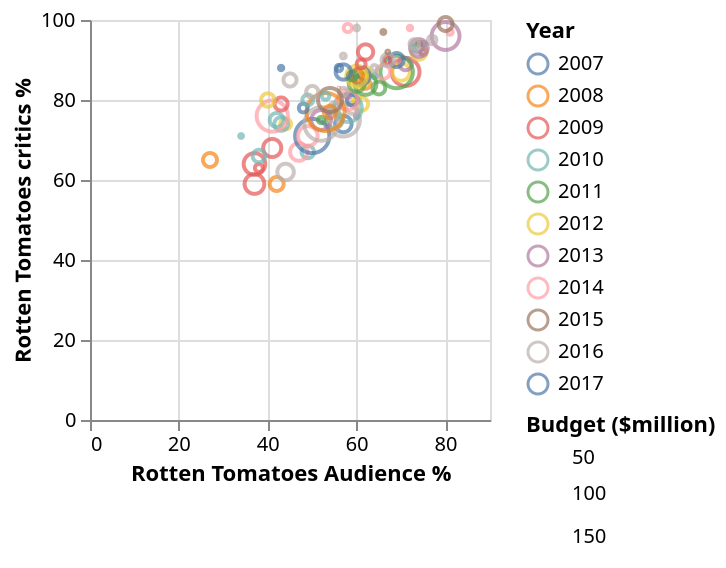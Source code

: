 {"$schema":"https://vega.github.io/schema/vega-lite/v2.json","description":"A scatterplot showing correlation between critics and audience on rotten tomatoes","data":{"values":[{"Film":"Kill Your Darlings","Rotten Tomatoes critics %":"76","Rotten Tomatoes Audience %":"60","% gap":"16","Budget ($million)":"2","Year":"2013","Genre":"Biography, Drama, Thriller, Romance"},{"Film":"Boyhood","Rotten Tomatoes critics %":"97","Rotten Tomatoes Audience %":"81","% gap":"16","Budget ($million)":"4","Year":"2014","Genre":"drama"},{"Film":"Cloudy w/ Chance of Meatballs ","Rotten Tomatoes critics %":"87","Rotten Tomatoes Audience %":"71","% gap":"16","Budget ($million)":"100","Year":"2009","Genre":"animation, comedy, family"},{"Film":"Gravity","Rotten Tomatoes critics %":"96","Rotten Tomatoes Audience %":"80","% gap":"16","Budget ($million)":"100","Year":"2013","Genre":"Sci-Fi, Drama, Mystery, Thriller"},{"Film":"The Gift","Rotten Tomatoes critics %":"92","Rotten Tomatoes Audience %":"75","% gap":"17","Budget ($million)":"5","Year":"2015","Genre":"thriller"},{"Film":"W.","Rotten Tomatoes critics %":"59","Rotten Tomatoes Audience %":"42","% gap":"17","Budget ($million)":"25.1","Year":"2008","Genre":"biography, history"},{"Film":"Walk Hard","Rotten Tomatoes critics %":"74","Rotten Tomatoes Audience %":"57","% gap":"17","Budget ($million)":"35","Year":"2007","Genre":"comedy"},{"Film":"Frankenweenie","Rotten Tomatoes critics %":"87","Rotten Tomatoes Audience %":"70","% gap":"17","Budget ($million)":"39","Year":"2012","Genre":"animation, comedy, family"},{"Film":"Obvious Child","Rotten Tomatoes critics %":"90","Rotten Tomatoes Audience %":"72","% gap":"18","Budget ($million)":"1","Year":"2014","Genre":"comedy, romance"},{"Film":"Manchester by the Sea","Rotten Tomatoes critics %":"95","Rotten Tomatoes Audience %":"77","% gap":"18","Budget ($million)":"9","Year":"2016","Genre":"Drama"},{"Film":"Daybreakers\t","Rotten Tomatoes critics %":"67","Rotten Tomatoes Audience %":"49","% gap":"18","Budget ($million)":"20","Year":"2010","Genre":"action, horror"},{"Film":"The World's End","Rotten Tomatoes critics %":"89","Rotten Tomatoes Audience %":"71","% gap":"18","Budget ($million)":"20","Year":"2013","Genre":"Action, Sci-Fi, Comedy"},{"Film":"Tinker Tailor Soldier Spy","Rotten Tomatoes critics %":"83","Rotten Tomatoes Audience %":"65","% gap":"18","Budget ($million)":"21","Year":"2011","Genre":"mystery, thriller"},{"Film":"The Grey","Rotten Tomatoes critics %":"79","Rotten Tomatoes Audience %":"61","% gap":"18","Budget ($million)":"25","Year":"2012","Genre":"action, adventure  "},{"Film":"The Cabin in the Woods","Rotten Tomatoes critics %":"92","Rotten Tomatoes Audience %":"74","% gap":"18","Budget ($million)":"30","Year":"2012","Genre":"horror, mystery, thriller"},{"Film":"Neighbors 2","Rotten Tomatoes critics %":"62","Rotten Tomatoes Audience %":"44","% gap":"18","Budget ($million)":"35","Year":"2016","Genre":"Comedy"},{"Film":"Rango","Rotten Tomatoes critics %":"87","Rotten Tomatoes Audience %":"69","% gap":"18","Budget ($million)":"135","Year":"2011","Genre":"animation, adventure, comedy"},{"Film":"The BFG","Rotten Tomatoes critics %":"75","Rotten Tomatoes Audience %":"57","% gap":"18","Budget ($million)":"140","Year":"2016","Genre":"Adventure"},{"Film":"Winter's Bone","Rotten Tomatoes critics %":"94","Rotten Tomatoes Audience %":"75","% gap":"19","Budget ($million)":"2","Year":"2010","Genre":"drama"},{"Film":"Inside Llewyn Davis","Rotten Tomatoes critics %":"93","Rotten Tomatoes Audience %":"74","% gap":"19","Budget ($million)":"11","Year":"2013","Genre":"Drama, Music"},{"Film":"The Shallows","Rotten Tomatoes critics %":"78","Rotten Tomatoes Audience %":"59","% gap":"19","Budget ($million)":"17","Year":"2016","Genre":"Drama"},{"Film":"Shaun the Sheep Movie","Rotten Tomatoes critics %":"99","Rotten Tomatoes Audience %":"80","% gap":"19","Budget ($million)":"25","Year":"2015","Genre":"animation"},{"Film":"American Hustle","Rotten Tomatoes critics %":"93","Rotten Tomatoes Audience %":"74","% gap":"19","Budget ($million)":"40","Year":"2013","Genre":"Drama, History, Thriller, Crime"},{"Film":"The Diary of a Teenage Girl","Rotten Tomatoes critics %":"94","Rotten Tomatoes Audience %":"74","% gap":"20","Budget ($million)":"2","Year":"2015","Genre":"drama"},{"Film":"The Kids Are All Right","Rotten Tomatoes critics %":"93","Rotten Tomatoes Audience %":"73","% gap":"20","Budget ($million)":"4","Year":"2010","Genre":"comedy"},{"Film":"Magic Mike","Rotten Tomatoes critics %":"80","Rotten Tomatoes Audience %":"60","% gap":"20","Budget ($million)":"7","Year":"2012","Genre":"comedy"},{"Film":"Hope Springs","Rotten Tomatoes critics %":"75","Rotten Tomatoes Audience %":"55","% gap":"20","Budget ($million)":"30","Year":"2012","Genre":"comedy, romance"},{"Film":"Nanny McPhee Returns","Rotten Tomatoes critics %":"75","Rotten Tomatoes Audience %":"55","% gap":"20","Budget ($million)":"35","Year":"2010","Genre":"comedy, family, fantasy"},{"Film":"Lucy","Rotten Tomatoes critics %":"67","Rotten Tomatoes Audience %":"47","% gap":"20","Budget ($million)":"40","Year":"2014","Genre":"action, sci-fi, thriller"},{"Film":"The Other Guys","Rotten Tomatoes critics %":"78","Rotten Tomatoes Audience %":"58","% gap":"20","Budget ($million)":"100","Year":"2010","Genre":"action, comedy, crime"},{"Film":"Carol","Rotten Tomatoes critics %":"94","Rotten Tomatoes Audience %":"73","% gap":"21","Budget ($million)":"12","Year":"2016","Genre":"Drama"},{"Film":"Foxcatcher","Rotten Tomatoes critics %":"87","Rotten Tomatoes Audience %":"66","% gap":"21","Budget ($million)":"24","Year":"2014","Genre":"drama"},{"Film":"Michael Clayton","Rotten Tomatoes critics %":"90","Rotten Tomatoes Audience %":"69","% gap":"21","Budget ($million)":"25","Year":"2007","Genre":"thriller"},{"Film":"Beowulf","Rotten Tomatoes critics %":"71","Rotten Tomatoes Audience %":"50","% gap":"21","Budget ($million)":"150","Year":"2007","Genre":"animation"},{"Film":"Colossal","Rotten Tomatoes critics %":"80","Rotten Tomatoes Audience %":"59","% gap":"21","Budget ($million)":"15","Year":"2017"},{"Film":"Tangerine","Rotten Tomatoes critics %":"97","Rotten Tomatoes Audience %":"75","% gap":"22","Budget ($million)":"0","Year":"2015","Genre":"comedy, drama"},{"Film":"Please Give","Rotten Tomatoes critics %":"86","Rotten Tomatoes Audience %":"64","% gap":"22","Budget ($million)":"3","Year":"2010","Genre":"comedy"},{"Film":"Rachel Getting Married","Rotten Tomatoes critics %":"84","Rotten Tomatoes Audience %":"62","% gap":"22","Budget ($million)":"12","Year":"2008","Genre":"romance"},{"Film":"Into the Woods","Rotten Tomatoes critics %":"71","Rotten Tomatoes Audience %":"49","% gap":"22","Budget ($million)":"50","Year":"2014","Genre":"adventure, fantasy, comedy, family, musical"},{"Film":"Muppets Most Wanted","Rotten Tomatoes critics %":"80","Rotten Tomatoes Audience %":"58","% gap":"22","Budget ($million)":"50","Year":"2014","Genre":"adventure, comedy, crime, family, musical"},{"Film":"The International ","Rotten Tomatoes critics %":"59","Rotten Tomatoes Audience %":"37","% gap":"22","Budget ($million)":"50","Year":"2009","Genre":"action, crime, mystery"},{"Film":"Contagion","Rotten Tomatoes critics %":"84","Rotten Tomatoes Audience %":"62","% gap":"22","Budget ($million)":"60","Year":"2011","Genre":"sci-fi, thriller"},{"Film":"Ghostbusters","Rotten Tomatoes critics %":"74","Rotten Tomatoes Audience %":"52","% gap":"22","Budget ($million)":"144","Year":"2016","Genre":"Comedy"},{"Film":"Don Jon","Rotten Tomatoes critics %":"81","Rotten Tomatoes Audience %":"58","% gap":"23","Budget ($million)":"3","Year":"2013","Genre":"Drama, Comedy, Romance"},{"Film":"Everything Must Go","Rotten Tomatoes critics %":"75","Rotten Tomatoes Audience %":"52","% gap":"23","Budget ($million)":"5","Year":"2011","Genre":"comedy"},{"Film":"A Serious Man ","Rotten Tomatoes critics %":"90","Rotten Tomatoes Audience %":"67","% gap":"23","Budget ($million)":"7","Year":"2009","Genre":"comedy"},{"Film":"Keanu","Rotten Tomatoes critics %":"78","Rotten Tomatoes Audience %":"55","% gap":"23","Budget ($million)":"15","Year":"2016","Genre":"Comedy"},{"Film":"Appaloosa","Rotten Tomatoes critics %":"77","Rotten Tomatoes Audience %":"54","% gap":"23","Budget ($million)":"20","Year":"2008","Genre":"crime, western"},{"Film":"Barbershop: The Next Cut","Rotten Tomatoes critics %":"90","Rotten Tomatoes Audience %":"67","% gap":"23","Budget ($million)":"20","Year":"2016","Genre":"Comedy"},{"Film":"Anchorman 2","Rotten Tomatoes critics %":"75","Rotten Tomatoes Audience %":"52","% gap":"23","Budget ($million)":"50","Year":"2013","Genre":"Comedy"},{"Film":"The Lobster","Rotten Tomatoes critics %":"88","Rotten Tomatoes Audience %":"64","% gap":"24","Budget ($million)":"4.5","Year":"2016","Genre":"romance, comedy"},{"Film":"The Master","Rotten Tomatoes critics %":"85","Rotten Tomatoes Audience %":"61","% gap":"24","Budget ($million)":"32","Year":"2012","Genre":"drama"},{"Film":"The Tree Of Life","Rotten Tomatoes critics %":"84","Rotten Tomatoes Audience %":"60","% gap":"24","Budget ($million)":"32","Year":"2011","Genre":"fantasy"},{"Film":"Indiana Jones IV","Rotten Tomatoes critics %":"77","Rotten Tomatoes Audience %":"53","% gap":"24","Budget ($million)":"185","Year":"2008","Genre":"action, adventure,  "},{"Film":"Grandma","Rotten Tomatoes critics %":"92","Rotten Tomatoes Audience %":"67","% gap":"25","Budget ($million)":"1","Year":"2015","Genre":"comedy"},{"Film":"Experimenter","Rotten Tomatoes critics %":"86","Rotten Tomatoes Audience %":"61","% gap":"25","Budget ($million)":"3","Year":"2015","Genre":"drama"},{"Film":"Extract ","Rotten Tomatoes critics %":"63","Rotten Tomatoes Audience %":"38","% gap":"25","Budget ($million)":"8","Year":"2009","Genre":"comedy, crime, romance"},{"Film":"Ouija: Origin of Evil","Rotten Tomatoes critics %":"82","Rotten Tomatoes Audience %":"57","% gap":"25","Budget ($million)":"9","Year":"2016","Genre":"Horror"},{"Film":"Arbitrage","Rotten Tomatoes critics %":"87","Rotten Tomatoes Audience %":"62","% gap":"25","Budget ($million)":"12","Year":"2012","Genre":"thriller"},{"Film":"Captain Underpants","Rotten Tomatoes critics %":"86","Rotten Tomatoes Audience %":"61","% gap":"25","Budget ($million)":"38","Year":"2017"},{"Film":"The Babadook","Rotten Tomatoes critics %":"98","Rotten Tomatoes Audience %":"72","% gap":"26","Budget ($million)":"2.5","Year":"2014","Genre":"horror"},{"Film":"Ghost Town","Rotten Tomatoes critics %":"86","Rotten Tomatoes Audience %":"60","% gap":"26","Budget ($million)":"20","Year":"2008","Genre":"comedy, fantasy, romance"},{"Film":"The Pirates! Band of Misfits","Rotten Tomatoes critics %":"86","Rotten Tomatoes Audience %":"60","% gap":"26","Budget ($million)":"55","Year":"2012","Genre":"animation, adventure, comedy"},{"Film":"Spongebob: Sponge Out of Water","Rotten Tomatoes critics %":"80","Rotten Tomatoes Audience %":"54","% gap":"26","Budget ($million)":"74","Year":"2015","Genre":"animation"},{"Film":"Paranormal Activity ","Rotten Tomatoes critics %":"83","Rotten Tomatoes Audience %":"56","% gap":"27","Budget ($million)":"0.015","Year":"2009","Genre":"horror, mystery"},{"Film":"Cedar Rapids","Rotten Tomatoes critics %":"86","Rotten Tomatoes Audience %":"59","% gap":"27","Budget ($million)":"10","Year":"2011","Genre":"comedy"},{"Film":"Brüno ","Rotten Tomatoes critics %":"68","Rotten Tomatoes Audience %":"41","% gap":"27","Budget ($million)":"42","Year":"2009","Genre":"comedy"},{"Film":"Duplicity ","Rotten Tomatoes critics %":"64","Rotten Tomatoes Audience %":"37","% gap":"27","Budget ($million)":"60","Year":"2009","Genre":"crime, romance, thriller"},{"Film":"Cyrus","Rotten Tomatoes critics %":"81","Rotten Tomatoes Audience %":"53","% gap":"28","Budget ($million)":"7","Year":"2010","Genre":"romance"},{"Film":"Adventureland ","Rotten Tomatoes critics %":"89","Rotten Tomatoes Audience %":"61","% gap":"28","Budget ($million)":"10","Year":"2009","Genre":"comedy, romance"},{"Film":"The American","Rotten Tomatoes critics %":"66","Rotten Tomatoes Audience %":"38","% gap":"28","Budget ($million)":"20","Year":"2010","Genre":"crime, thriller"},{"Film":"Killing Them Softly","Rotten Tomatoes critics %":"74","Rotten Tomatoes Audience %":"44","% gap":"30","Budget ($million)":"15","Year":"2012","Genre":"crime, thriller"},{"Film":"Drag Me to Hell ","Rotten Tomatoes critics %":"92","Rotten Tomatoes Audience %":"62","% gap":"30","Budget ($million)":"30","Year":"2009","Genre":"horror, thriller"},{"Film":"The Beguiled ","Rotten Tomatoes critics %":"78","Rotten Tomatoes Audience %":"48","% gap":"30","Budget ($million)":"10","Year":"2017"},{"Film":"The Lost City of Z","Rotten Tomatoes critics %":"87","Rotten Tomatoes Audience %":"57","% gap":"30","Budget ($million)":"30","Year":"2017"},{"Film":"It Follows","Rotten Tomatoes critics %":"97","Rotten Tomatoes Audience %":"66","% gap":"31","Budget ($million)":"2","Year":"2015","Genre":"horror"},{"Film":"Solitary Man","Rotten Tomatoes critics %":"80","Rotten Tomatoes Audience %":"49","% gap":"31","Budget ($million)":"15","Year":"2010","Genre":"comedy, romance"},{"Film":"Piranha 3-D","Rotten Tomatoes critics %":"74","Rotten Tomatoes Audience %":"43","% gap":"31","Budget ($million)":"24","Year":"2010","Genre":"comedy, horror"},{"Film":"Sausage Party","Rotten Tomatoes critics %":"82","Rotten Tomatoes Audience %":"50","% gap":"32","Budget ($million)":"19","Year":"2016","Genre":"Comedy"},{"Film":"Norman","Rotten Tomatoes critics %":"88","Rotten Tomatoes Audience %":"56","% gap":"32","Budget ($million)":"5.2","Year":"2017"},{"Film":"Greenberg","Rotten Tomatoes critics %":"75","Rotten Tomatoes Audience %":"42","% gap":"33","Budget ($million)":"25","Year":"2010","Genre":"comedy, romance"},{"Film":"The Witch","Rotten Tomatoes critics %":"91","Rotten Tomatoes Audience %":"57","% gap":"34","Budget ($million)":"3","Year":"2016","Genre":"Horror"},{"Film":"Noah","Rotten Tomatoes critics %":"76","Rotten Tomatoes Audience %":"41","% gap":"35","Budget ($million)":"125","Year":"2014","Genre":"action, adventure, drama, fantasy"},{"Film":"The Informant! ","Rotten Tomatoes critics %":"79","Rotten Tomatoes Audience %":"43","% gap":"36","Budget ($million)":"22","Year":"2009","Genre":"comedy, crime"},{"Film":"The Last Jedi","Rotten Tomatoes critics %":"93","Rotten Tomatoes Audience %":"57","% gap":"36","Budget ($million)":"300?","Year":"2017","Genre":"sci-fi, adventure"},{"Film":"The Last Exorcism","Rotten Tomatoes critics %":"71","Rotten Tomatoes Audience %":"34","% gap":"37","Budget ($million)":"1.8","Year":"2010","Genre":"horror, thriller"},{"Film":"Love & Friendship","Rotten Tomatoes critics %":"98","Rotten Tomatoes Audience %":"60","% gap":"38","Budget ($million)":"3","Year":"2016","Genre":"Drama"},{"Film":"Stop-Loss","Rotten Tomatoes critics %":"65","Rotten Tomatoes Audience %":"27","% gap":"38","Budget ($million)":"25","Year":"2008","Genre":"war"},{"Film":"Mr. Turner","Rotten Tomatoes critics %":"98","Rotten Tomatoes Audience %":"58","% gap":"40","Budget ($million)":"8.5","Year":"2014","Genre":"drama, biography, history"},{"Film":"Hail, Caesar!","Rotten Tomatoes critics %":"85","Rotten Tomatoes Audience %":"45","% gap":"40","Budget ($million)":"22","Year":"2016","Genre":"Comedy"},{"Film":"Haywire","Rotten Tomatoes critics %":"80","Rotten Tomatoes Audience %":"40","% gap":"40","Budget ($million)":"23","Year":"2012","Genre":"action, thriller"},{"Film":"It Comes At Night","Rotten Tomatoes critics %":"88","Rotten Tomatoes Audience %":"43","% gap":"45","Budget ($million)":"2.4","Year":"2017"}]},"selection":{"Premiere":{"type":"single","fields":["Year"],"bind":{"input":"select","options":["2007","2008","2009","2010","2011","2012","2013","2014","2015","2016","2017"]},"on":"click","resolve":"global","empty":"all"}},"mark":"point","encoding":{"x":{"field":"Rotten Tomatoes Audience %","type":"quantitative"},"y":{"field":"Rotten Tomatoes critics %","type":"quantitative"},"color":{"condition":{"selection":"Premiere","field":"Year","type":"nominal"},"value":"#00000000"},"size":{"field":"Budget ($million)","type":"quantitative"}}}